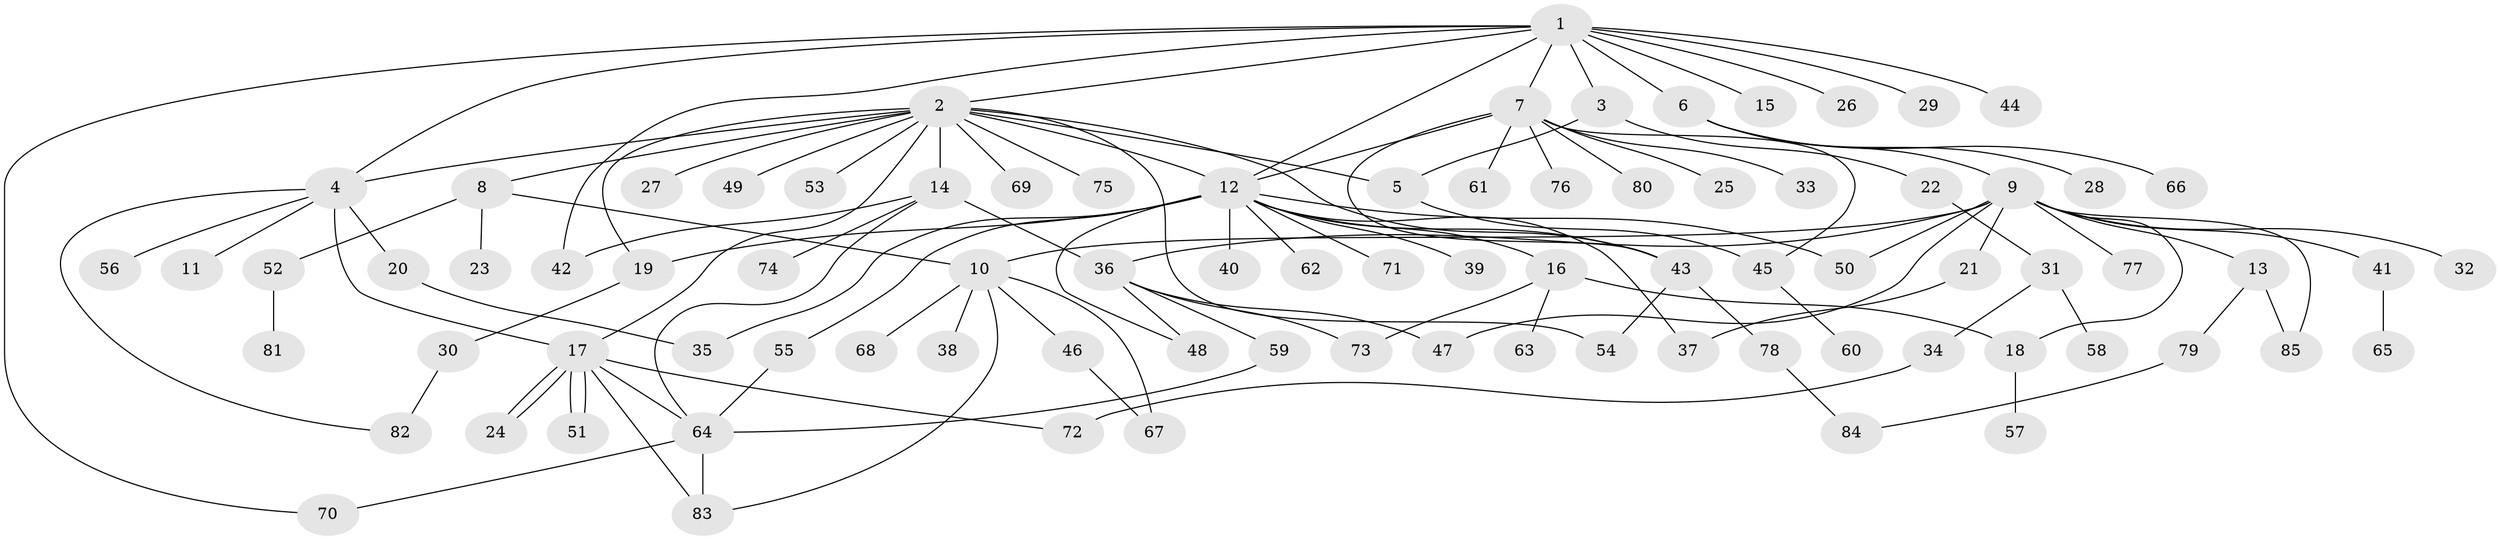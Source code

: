 // coarse degree distribution, {12: 0.05084745762711865, 13: 0.01694915254237288, 3: 0.1016949152542373, 6: 0.03389830508474576, 9: 0.01694915254237288, 4: 0.03389830508474576, 1: 0.4576271186440678, 2: 0.2542372881355932, 8: 0.01694915254237288, 5: 0.01694915254237288}
// Generated by graph-tools (version 1.1) at 2025/18/03/04/25 18:18:24]
// undirected, 85 vertices, 117 edges
graph export_dot {
graph [start="1"]
  node [color=gray90,style=filled];
  1;
  2;
  3;
  4;
  5;
  6;
  7;
  8;
  9;
  10;
  11;
  12;
  13;
  14;
  15;
  16;
  17;
  18;
  19;
  20;
  21;
  22;
  23;
  24;
  25;
  26;
  27;
  28;
  29;
  30;
  31;
  32;
  33;
  34;
  35;
  36;
  37;
  38;
  39;
  40;
  41;
  42;
  43;
  44;
  45;
  46;
  47;
  48;
  49;
  50;
  51;
  52;
  53;
  54;
  55;
  56;
  57;
  58;
  59;
  60;
  61;
  62;
  63;
  64;
  65;
  66;
  67;
  68;
  69;
  70;
  71;
  72;
  73;
  74;
  75;
  76;
  77;
  78;
  79;
  80;
  81;
  82;
  83;
  84;
  85;
  1 -- 2;
  1 -- 3;
  1 -- 4;
  1 -- 6;
  1 -- 7;
  1 -- 12;
  1 -- 15;
  1 -- 26;
  1 -- 29;
  1 -- 42;
  1 -- 44;
  1 -- 70;
  2 -- 4;
  2 -- 5;
  2 -- 8;
  2 -- 12;
  2 -- 14;
  2 -- 17;
  2 -- 19;
  2 -- 27;
  2 -- 43;
  2 -- 49;
  2 -- 53;
  2 -- 54;
  2 -- 69;
  2 -- 75;
  3 -- 5;
  3 -- 22;
  4 -- 11;
  4 -- 17;
  4 -- 20;
  4 -- 56;
  4 -- 82;
  5 -- 45;
  6 -- 9;
  6 -- 28;
  6 -- 66;
  7 -- 12;
  7 -- 25;
  7 -- 33;
  7 -- 43;
  7 -- 45;
  7 -- 61;
  7 -- 76;
  7 -- 80;
  8 -- 10;
  8 -- 23;
  8 -- 52;
  9 -- 10;
  9 -- 13;
  9 -- 18;
  9 -- 21;
  9 -- 32;
  9 -- 36;
  9 -- 41;
  9 -- 47;
  9 -- 50;
  9 -- 77;
  9 -- 85;
  10 -- 38;
  10 -- 46;
  10 -- 67;
  10 -- 68;
  10 -- 83;
  12 -- 16;
  12 -- 19;
  12 -- 35;
  12 -- 37;
  12 -- 39;
  12 -- 40;
  12 -- 43;
  12 -- 48;
  12 -- 50;
  12 -- 55;
  12 -- 62;
  12 -- 71;
  13 -- 79;
  13 -- 85;
  14 -- 36;
  14 -- 42;
  14 -- 64;
  14 -- 74;
  16 -- 18;
  16 -- 63;
  16 -- 73;
  17 -- 24;
  17 -- 24;
  17 -- 51;
  17 -- 51;
  17 -- 64;
  17 -- 72;
  17 -- 83;
  18 -- 57;
  19 -- 30;
  20 -- 35;
  21 -- 37;
  22 -- 31;
  30 -- 82;
  31 -- 34;
  31 -- 58;
  34 -- 72;
  36 -- 47;
  36 -- 48;
  36 -- 59;
  36 -- 73;
  41 -- 65;
  43 -- 54;
  43 -- 78;
  45 -- 60;
  46 -- 67;
  52 -- 81;
  55 -- 64;
  59 -- 64;
  64 -- 70;
  64 -- 83;
  78 -- 84;
  79 -- 84;
}
